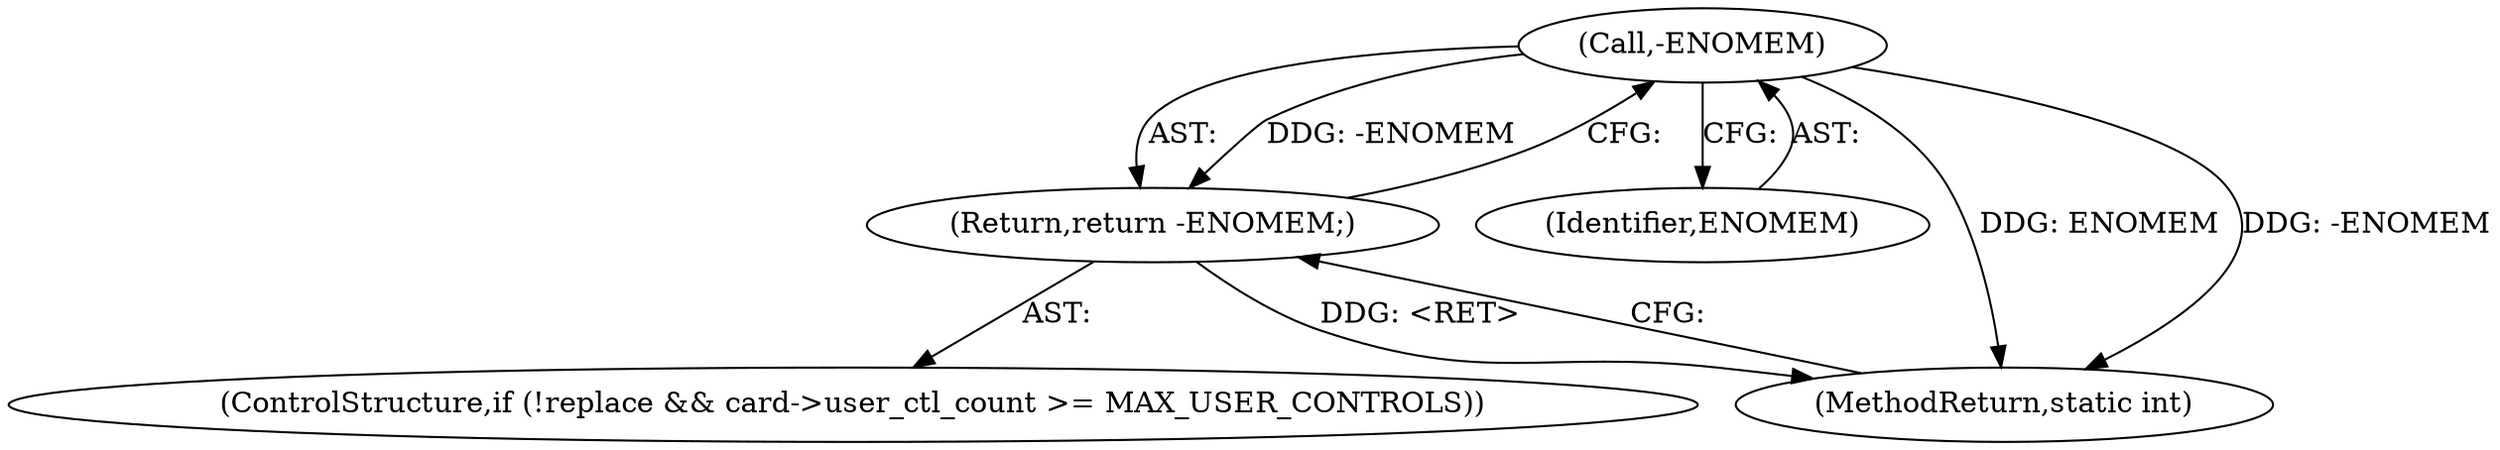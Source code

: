 digraph "1_linux_82262a46627bebb0febcc26664746c25cef08563@del" {
"1000128" [label="(Call,-ENOMEM)"];
"1000127" [label="(Return,return -ENOMEM;)"];
"1000129" [label="(Identifier,ENOMEM)"];
"1000128" [label="(Call,-ENOMEM)"];
"1000546" [label="(MethodReturn,static int)"];
"1000127" [label="(Return,return -ENOMEM;)"];
"1000118" [label="(ControlStructure,if (!replace && card->user_ctl_count >= MAX_USER_CONTROLS))"];
"1000128" -> "1000127"  [label="AST: "];
"1000128" -> "1000129"  [label="CFG: "];
"1000129" -> "1000128"  [label="AST: "];
"1000127" -> "1000128"  [label="CFG: "];
"1000128" -> "1000546"  [label="DDG: ENOMEM"];
"1000128" -> "1000546"  [label="DDG: -ENOMEM"];
"1000128" -> "1000127"  [label="DDG: -ENOMEM"];
"1000127" -> "1000118"  [label="AST: "];
"1000546" -> "1000127"  [label="CFG: "];
"1000127" -> "1000546"  [label="DDG: <RET>"];
}

